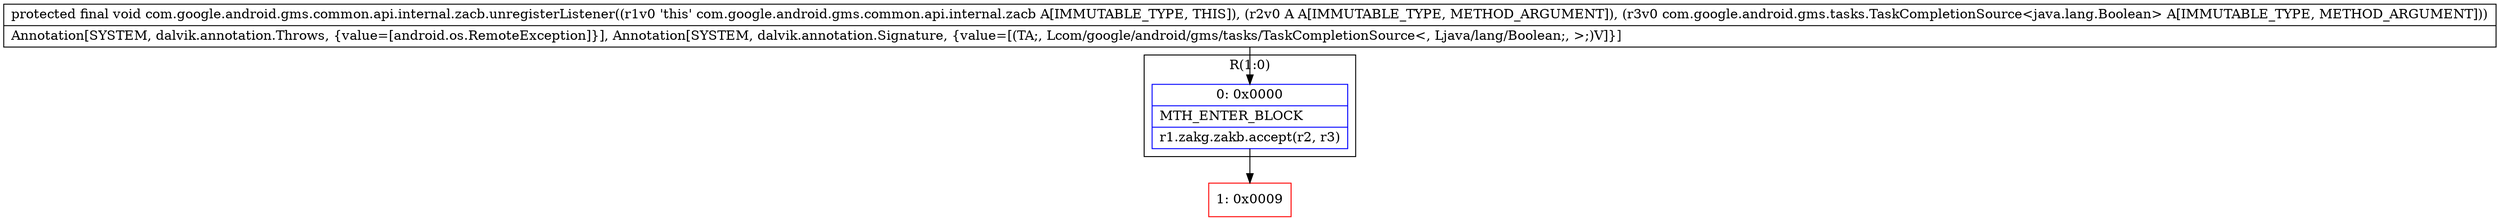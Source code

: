 digraph "CFG forcom.google.android.gms.common.api.internal.zacb.unregisterListener(Lcom\/google\/android\/gms\/common\/api\/Api$AnyClient;Lcom\/google\/android\/gms\/tasks\/TaskCompletionSource;)V" {
subgraph cluster_Region_646472106 {
label = "R(1:0)";
node [shape=record,color=blue];
Node_0 [shape=record,label="{0\:\ 0x0000|MTH_ENTER_BLOCK\l|r1.zakg.zakb.accept(r2, r3)\l}"];
}
Node_1 [shape=record,color=red,label="{1\:\ 0x0009}"];
MethodNode[shape=record,label="{protected final void com.google.android.gms.common.api.internal.zacb.unregisterListener((r1v0 'this' com.google.android.gms.common.api.internal.zacb A[IMMUTABLE_TYPE, THIS]), (r2v0 A A[IMMUTABLE_TYPE, METHOD_ARGUMENT]), (r3v0 com.google.android.gms.tasks.TaskCompletionSource\<java.lang.Boolean\> A[IMMUTABLE_TYPE, METHOD_ARGUMENT]))  | Annotation[SYSTEM, dalvik.annotation.Throws, \{value=[android.os.RemoteException]\}], Annotation[SYSTEM, dalvik.annotation.Signature, \{value=[(TA;, Lcom\/google\/android\/gms\/tasks\/TaskCompletionSource\<, Ljava\/lang\/Boolean;, \>;)V]\}]\l}"];
MethodNode -> Node_0;
Node_0 -> Node_1;
}

